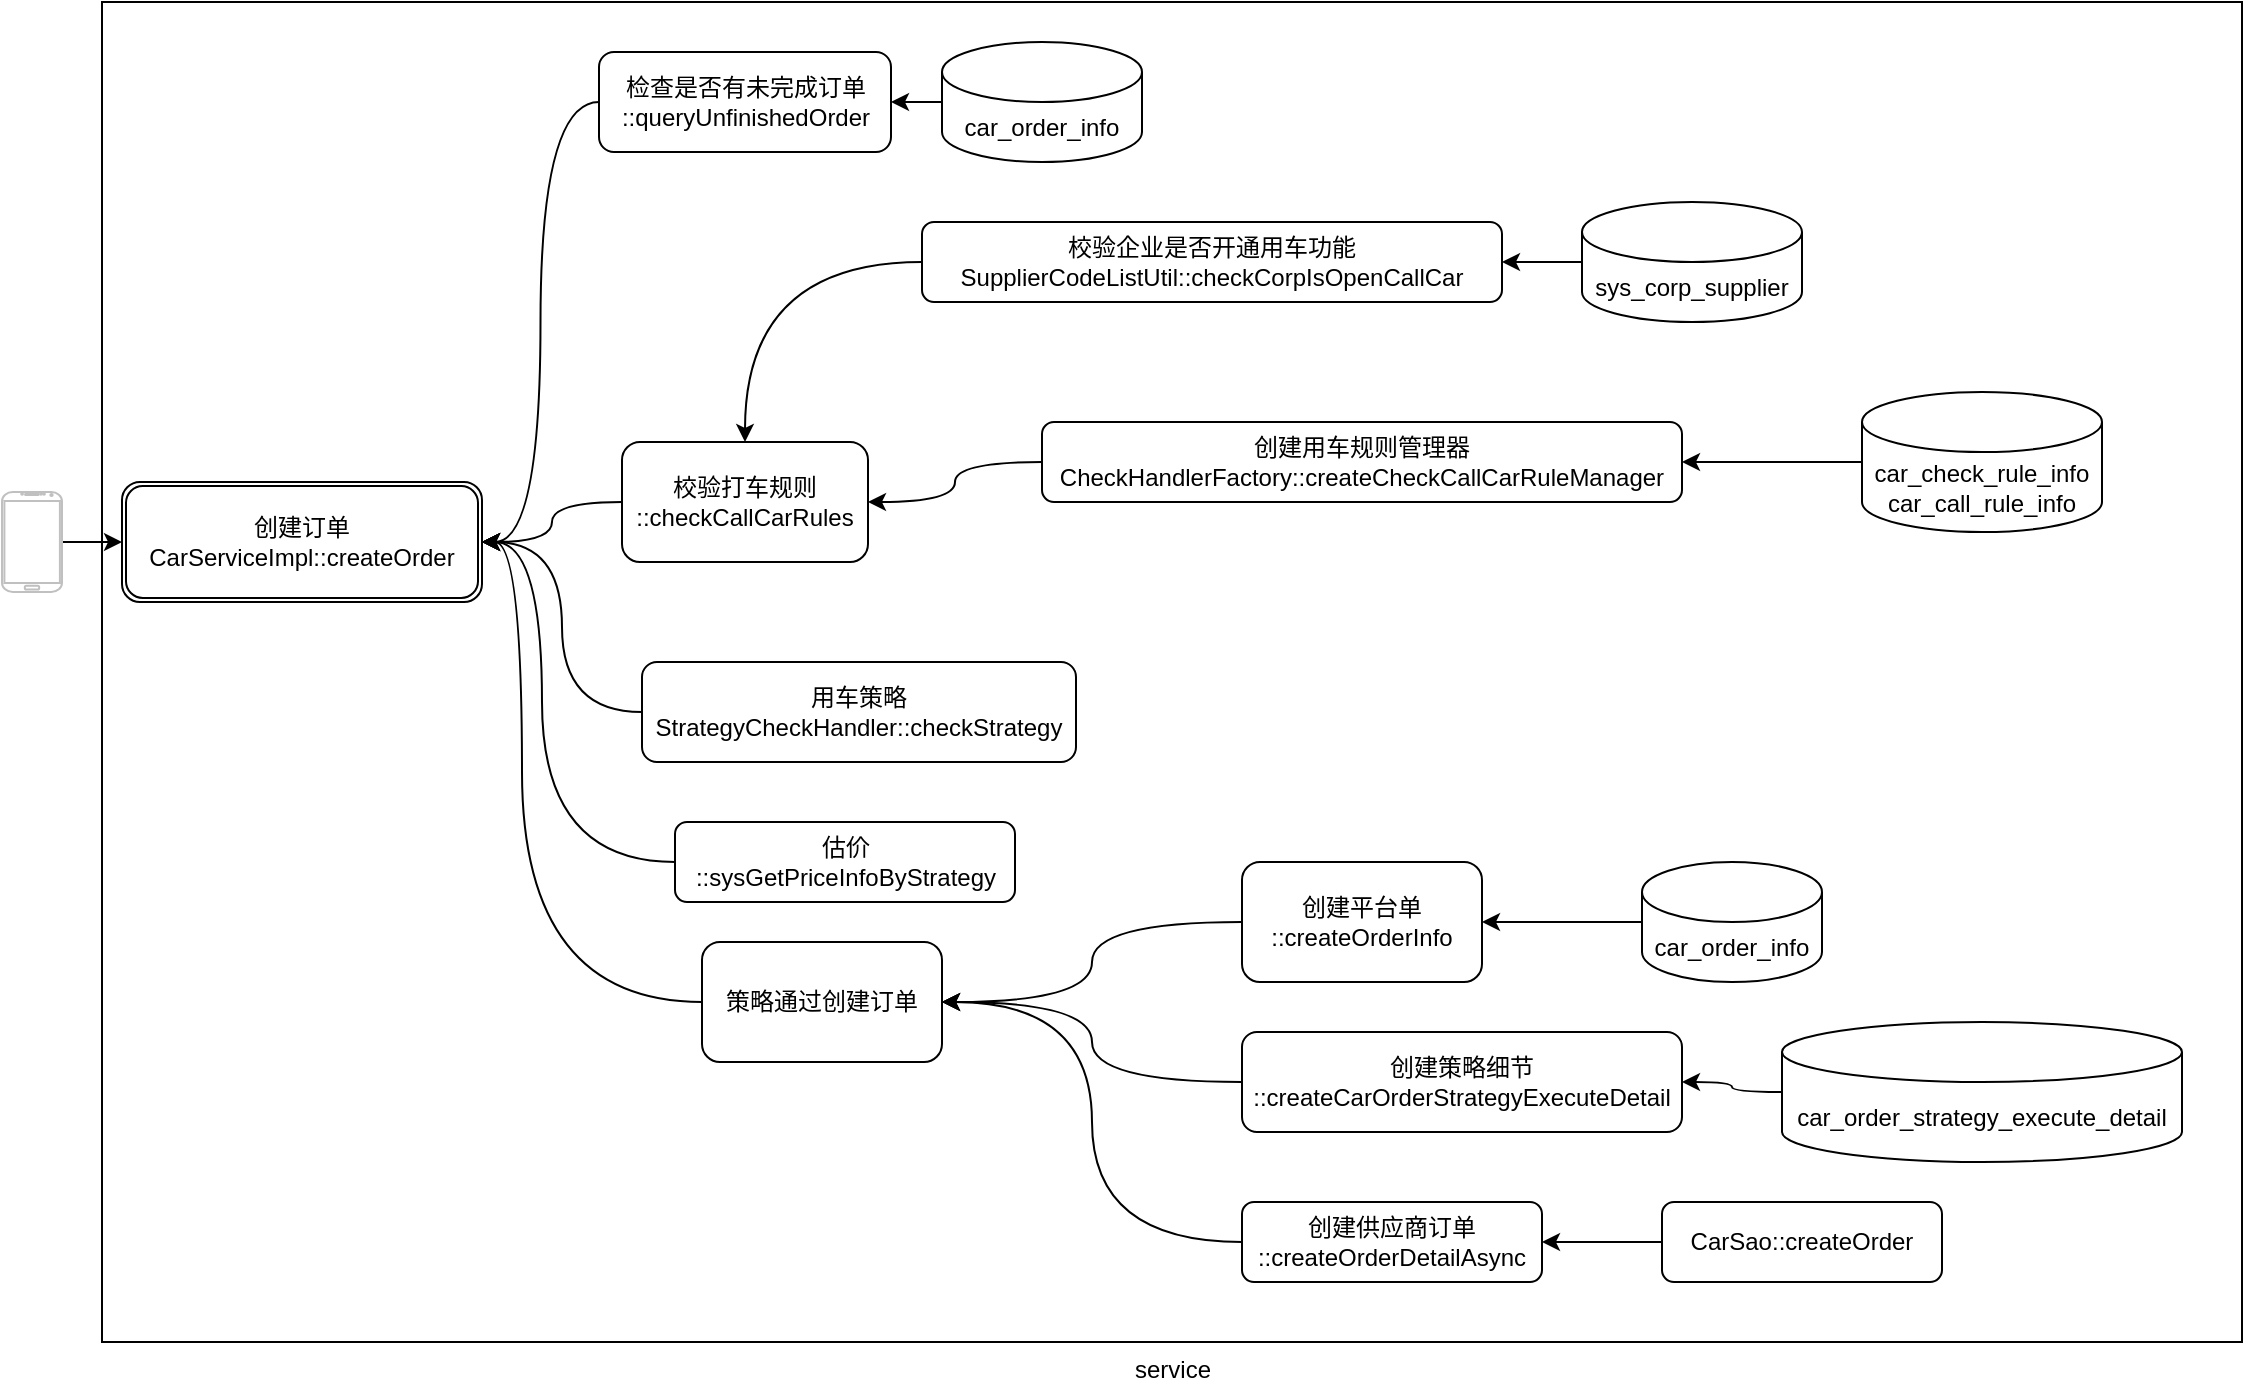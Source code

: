 <mxfile version="15.3.0" type="github">
  <diagram id="36eU4pKLtjQGRjDaztEr" name="创建订单">
    <mxGraphModel dx="1600" dy="944" grid="1" gridSize="10" guides="1" tooltips="1" connect="1" arrows="1" fold="1" page="1" pageScale="1" pageWidth="827" pageHeight="1169" math="0" shadow="0">
      <root>
        <mxCell id="0" />
        <mxCell id="1" parent="0" />
        <mxCell id="Fg9hLDMmJoLkrDjKvClW-10" value="service" style="verticalLabelPosition=bottom;verticalAlign=top;html=1;shape=mxgraph.basic.rect;fillColor2=none;strokeWidth=1;size=20;indent=5;sketch=0;shadow=0;" parent="1" vertex="1">
          <mxGeometry x="70" y="70" width="1070" height="670" as="geometry" />
        </mxCell>
        <mxCell id="Fg9hLDMmJoLkrDjKvClW-2" value="创建订单&lt;br&gt;CarServiceImpl::createOrder" style="shape=ext;double=1;rounded=1;whiteSpace=wrap;html=1;" parent="1" vertex="1">
          <mxGeometry x="80" y="310" width="180" height="60" as="geometry" />
        </mxCell>
        <mxCell id="Fg9hLDMmJoLkrDjKvClW-6" value="" style="edgeStyle=orthogonalEdgeStyle;rounded=0;orthogonalLoop=1;jettySize=auto;html=1;" parent="1" source="Fg9hLDMmJoLkrDjKvClW-5" target="Fg9hLDMmJoLkrDjKvClW-2" edge="1">
          <mxGeometry relative="1" as="geometry" />
        </mxCell>
        <mxCell id="Fg9hLDMmJoLkrDjKvClW-5" value="" style="verticalLabelPosition=bottom;verticalAlign=top;html=1;shadow=0;dashed=0;strokeWidth=1;shape=mxgraph.android.phone2;strokeColor=#c0c0c0;" parent="1" vertex="1">
          <mxGeometry x="20" y="315" width="30" height="50" as="geometry" />
        </mxCell>
        <mxCell id="iOZaVTO8fL7gchkErI3n-5" style="edgeStyle=orthogonalEdgeStyle;rounded=0;orthogonalLoop=1;jettySize=auto;html=1;entryX=1;entryY=0.5;entryDx=0;entryDy=0;curved=1;" edge="1" parent="1" source="iOZaVTO8fL7gchkErI3n-1" target="Fg9hLDMmJoLkrDjKvClW-2">
          <mxGeometry relative="1" as="geometry" />
        </mxCell>
        <mxCell id="iOZaVTO8fL7gchkErI3n-1" value="检查是否有未完成订单&lt;br&gt;::queryUnfinishedOrder" style="rounded=1;whiteSpace=wrap;html=1;" vertex="1" parent="1">
          <mxGeometry x="318.5" y="95" width="146" height="50" as="geometry" />
        </mxCell>
        <mxCell id="iOZaVTO8fL7gchkErI3n-6" value="" style="edgeStyle=orthogonalEdgeStyle;curved=1;rounded=0;orthogonalLoop=1;jettySize=auto;html=1;" edge="1" parent="1" source="iOZaVTO8fL7gchkErI3n-2" target="Fg9hLDMmJoLkrDjKvClW-2">
          <mxGeometry relative="1" as="geometry" />
        </mxCell>
        <mxCell id="iOZaVTO8fL7gchkErI3n-2" value="校验打车规则&lt;br&gt;::checkCallCarRules" style="rounded=1;whiteSpace=wrap;html=1;" vertex="1" parent="1">
          <mxGeometry x="330" y="290" width="123" height="60" as="geometry" />
        </mxCell>
        <mxCell id="iOZaVTO8fL7gchkErI3n-7" value="" style="edgeStyle=orthogonalEdgeStyle;curved=1;rounded=0;orthogonalLoop=1;jettySize=auto;html=1;" edge="1" parent="1" source="iOZaVTO8fL7gchkErI3n-3" target="iOZaVTO8fL7gchkErI3n-1">
          <mxGeometry relative="1" as="geometry" />
        </mxCell>
        <mxCell id="iOZaVTO8fL7gchkErI3n-3" value="car_order_info" style="shape=cylinder3;whiteSpace=wrap;html=1;boundedLbl=1;backgroundOutline=1;size=15;" vertex="1" parent="1">
          <mxGeometry x="490" y="90" width="100" height="60" as="geometry" />
        </mxCell>
        <mxCell id="iOZaVTO8fL7gchkErI3n-8" value="" style="edgeStyle=orthogonalEdgeStyle;curved=1;rounded=0;orthogonalLoop=1;jettySize=auto;html=1;" edge="1" parent="1" source="iOZaVTO8fL7gchkErI3n-4" target="iOZaVTO8fL7gchkErI3n-2">
          <mxGeometry relative="1" as="geometry" />
        </mxCell>
        <mxCell id="iOZaVTO8fL7gchkErI3n-4" value="校验企业是否开通用车功能&lt;br&gt;SupplierCodeListUtil::checkCorpIsOpenCallCar" style="rounded=1;whiteSpace=wrap;html=1;" vertex="1" parent="1">
          <mxGeometry x="480" y="180" width="290" height="40" as="geometry" />
        </mxCell>
        <mxCell id="iOZaVTO8fL7gchkErI3n-10" value="" style="edgeStyle=orthogonalEdgeStyle;curved=1;rounded=0;orthogonalLoop=1;jettySize=auto;html=1;" edge="1" parent="1" source="iOZaVTO8fL7gchkErI3n-9" target="iOZaVTO8fL7gchkErI3n-4">
          <mxGeometry relative="1" as="geometry" />
        </mxCell>
        <mxCell id="iOZaVTO8fL7gchkErI3n-9" value="sys_corp_supplier" style="shape=cylinder3;whiteSpace=wrap;html=1;boundedLbl=1;backgroundOutline=1;size=15;" vertex="1" parent="1">
          <mxGeometry x="810" y="170" width="110" height="60" as="geometry" />
        </mxCell>
        <mxCell id="iOZaVTO8fL7gchkErI3n-12" value="" style="edgeStyle=orthogonalEdgeStyle;curved=1;rounded=0;orthogonalLoop=1;jettySize=auto;html=1;" edge="1" parent="1" source="iOZaVTO8fL7gchkErI3n-11" target="iOZaVTO8fL7gchkErI3n-2">
          <mxGeometry relative="1" as="geometry" />
        </mxCell>
        <mxCell id="iOZaVTO8fL7gchkErI3n-11" value="创建用车规则管理器&lt;br&gt;CheckHandlerFactory::createCheckCallCarRuleManager" style="rounded=1;whiteSpace=wrap;html=1;" vertex="1" parent="1">
          <mxGeometry x="540" y="280" width="320" height="40" as="geometry" />
        </mxCell>
        <mxCell id="iOZaVTO8fL7gchkErI3n-14" value="" style="edgeStyle=orthogonalEdgeStyle;curved=1;rounded=0;orthogonalLoop=1;jettySize=auto;html=1;" edge="1" parent="1" source="iOZaVTO8fL7gchkErI3n-13" target="iOZaVTO8fL7gchkErI3n-11">
          <mxGeometry relative="1" as="geometry" />
        </mxCell>
        <mxCell id="iOZaVTO8fL7gchkErI3n-13" value="car_check_rule_info&lt;br&gt;car_call_rule_info" style="shape=cylinder3;whiteSpace=wrap;html=1;boundedLbl=1;backgroundOutline=1;size=15;" vertex="1" parent="1">
          <mxGeometry x="950" y="265" width="120" height="70" as="geometry" />
        </mxCell>
        <mxCell id="iOZaVTO8fL7gchkErI3n-16" style="edgeStyle=orthogonalEdgeStyle;curved=1;rounded=0;orthogonalLoop=1;jettySize=auto;html=1;" edge="1" parent="1" source="iOZaVTO8fL7gchkErI3n-15" target="Fg9hLDMmJoLkrDjKvClW-2">
          <mxGeometry relative="1" as="geometry">
            <Array as="points">
              <mxPoint x="300" y="425" />
              <mxPoint x="300" y="340" />
            </Array>
          </mxGeometry>
        </mxCell>
        <mxCell id="iOZaVTO8fL7gchkErI3n-15" value="用车策略&lt;br&gt;StrategyCheckHandler::checkStrategy" style="rounded=1;whiteSpace=wrap;html=1;" vertex="1" parent="1">
          <mxGeometry x="340" y="400" width="217" height="50" as="geometry" />
        </mxCell>
        <mxCell id="iOZaVTO8fL7gchkErI3n-18" style="edgeStyle=orthogonalEdgeStyle;curved=1;rounded=0;orthogonalLoop=1;jettySize=auto;html=1;entryX=1;entryY=0.5;entryDx=0;entryDy=0;" edge="1" parent="1" source="iOZaVTO8fL7gchkErI3n-17" target="Fg9hLDMmJoLkrDjKvClW-2">
          <mxGeometry relative="1" as="geometry">
            <Array as="points">
              <mxPoint x="290" y="500" />
              <mxPoint x="290" y="340" />
            </Array>
          </mxGeometry>
        </mxCell>
        <mxCell id="iOZaVTO8fL7gchkErI3n-17" value="估价&lt;br&gt;::sysGetPriceInfoByStrategy" style="rounded=1;whiteSpace=wrap;html=1;" vertex="1" parent="1">
          <mxGeometry x="356.5" y="480" width="170" height="40" as="geometry" />
        </mxCell>
        <mxCell id="iOZaVTO8fL7gchkErI3n-20" style="edgeStyle=orthogonalEdgeStyle;curved=1;rounded=0;orthogonalLoop=1;jettySize=auto;html=1;entryX=1;entryY=0.5;entryDx=0;entryDy=0;" edge="1" parent="1" source="iOZaVTO8fL7gchkErI3n-19" target="Fg9hLDMmJoLkrDjKvClW-2">
          <mxGeometry relative="1" as="geometry">
            <mxPoint x="270" y="340" as="targetPoint" />
            <Array as="points">
              <mxPoint x="280" y="570" />
              <mxPoint x="280" y="340" />
            </Array>
          </mxGeometry>
        </mxCell>
        <mxCell id="iOZaVTO8fL7gchkErI3n-19" value="策略通过创建订单" style="rounded=1;whiteSpace=wrap;html=1;" vertex="1" parent="1">
          <mxGeometry x="370" y="540" width="120" height="60" as="geometry" />
        </mxCell>
        <mxCell id="iOZaVTO8fL7gchkErI3n-22" value="" style="edgeStyle=orthogonalEdgeStyle;curved=1;rounded=0;orthogonalLoop=1;jettySize=auto;html=1;entryX=1;entryY=0.5;entryDx=0;entryDy=0;" edge="1" parent="1" source="iOZaVTO8fL7gchkErI3n-21" target="iOZaVTO8fL7gchkErI3n-19">
          <mxGeometry relative="1" as="geometry" />
        </mxCell>
        <mxCell id="iOZaVTO8fL7gchkErI3n-21" value="创建平台单&lt;br&gt;::createOrderInfo" style="rounded=1;whiteSpace=wrap;html=1;" vertex="1" parent="1">
          <mxGeometry x="640" y="500" width="120" height="60" as="geometry" />
        </mxCell>
        <mxCell id="iOZaVTO8fL7gchkErI3n-24" value="" style="edgeStyle=orthogonalEdgeStyle;curved=1;rounded=0;orthogonalLoop=1;jettySize=auto;html=1;" edge="1" parent="1" source="iOZaVTO8fL7gchkErI3n-23" target="iOZaVTO8fL7gchkErI3n-21">
          <mxGeometry relative="1" as="geometry" />
        </mxCell>
        <mxCell id="iOZaVTO8fL7gchkErI3n-23" value="car_order_info" style="shape=cylinder3;whiteSpace=wrap;html=1;boundedLbl=1;backgroundOutline=1;size=15;" vertex="1" parent="1">
          <mxGeometry x="840" y="500" width="90" height="60" as="geometry" />
        </mxCell>
        <mxCell id="iOZaVTO8fL7gchkErI3n-28" style="edgeStyle=orthogonalEdgeStyle;curved=1;rounded=0;orthogonalLoop=1;jettySize=auto;html=1;entryX=1;entryY=0.5;entryDx=0;entryDy=0;" edge="1" parent="1" source="iOZaVTO8fL7gchkErI3n-25" target="iOZaVTO8fL7gchkErI3n-19">
          <mxGeometry relative="1" as="geometry" />
        </mxCell>
        <mxCell id="iOZaVTO8fL7gchkErI3n-25" value="创建策略细节&lt;br&gt;::createCarOrderStrategyExecuteDetail" style="rounded=1;whiteSpace=wrap;html=1;" vertex="1" parent="1">
          <mxGeometry x="640" y="585" width="220" height="50" as="geometry" />
        </mxCell>
        <mxCell id="iOZaVTO8fL7gchkErI3n-27" value="" style="edgeStyle=orthogonalEdgeStyle;curved=1;rounded=0;orthogonalLoop=1;jettySize=auto;html=1;" edge="1" parent="1" source="iOZaVTO8fL7gchkErI3n-26" target="iOZaVTO8fL7gchkErI3n-25">
          <mxGeometry relative="1" as="geometry" />
        </mxCell>
        <mxCell id="iOZaVTO8fL7gchkErI3n-26" value="car_order_strategy_execute_detail" style="shape=cylinder3;whiteSpace=wrap;html=1;boundedLbl=1;backgroundOutline=1;size=15;" vertex="1" parent="1">
          <mxGeometry x="910" y="580" width="200" height="70" as="geometry" />
        </mxCell>
        <mxCell id="iOZaVTO8fL7gchkErI3n-30" style="edgeStyle=orthogonalEdgeStyle;curved=1;rounded=0;orthogonalLoop=1;jettySize=auto;html=1;entryX=1;entryY=0.5;entryDx=0;entryDy=0;" edge="1" parent="1" source="iOZaVTO8fL7gchkErI3n-29" target="iOZaVTO8fL7gchkErI3n-19">
          <mxGeometry relative="1" as="geometry" />
        </mxCell>
        <mxCell id="iOZaVTO8fL7gchkErI3n-29" value="创建供应商订单&lt;br&gt;::createOrderDetailAsync" style="rounded=1;whiteSpace=wrap;html=1;" vertex="1" parent="1">
          <mxGeometry x="640" y="670" width="150" height="40" as="geometry" />
        </mxCell>
        <mxCell id="iOZaVTO8fL7gchkErI3n-32" value="" style="edgeStyle=orthogonalEdgeStyle;curved=1;rounded=0;orthogonalLoop=1;jettySize=auto;html=1;" edge="1" parent="1" source="iOZaVTO8fL7gchkErI3n-31" target="iOZaVTO8fL7gchkErI3n-29">
          <mxGeometry relative="1" as="geometry" />
        </mxCell>
        <mxCell id="iOZaVTO8fL7gchkErI3n-31" value="CarSao::createOrder" style="rounded=1;whiteSpace=wrap;html=1;" vertex="1" parent="1">
          <mxGeometry x="850" y="670" width="140" height="40" as="geometry" />
        </mxCell>
      </root>
    </mxGraphModel>
  </diagram>
</mxfile>
